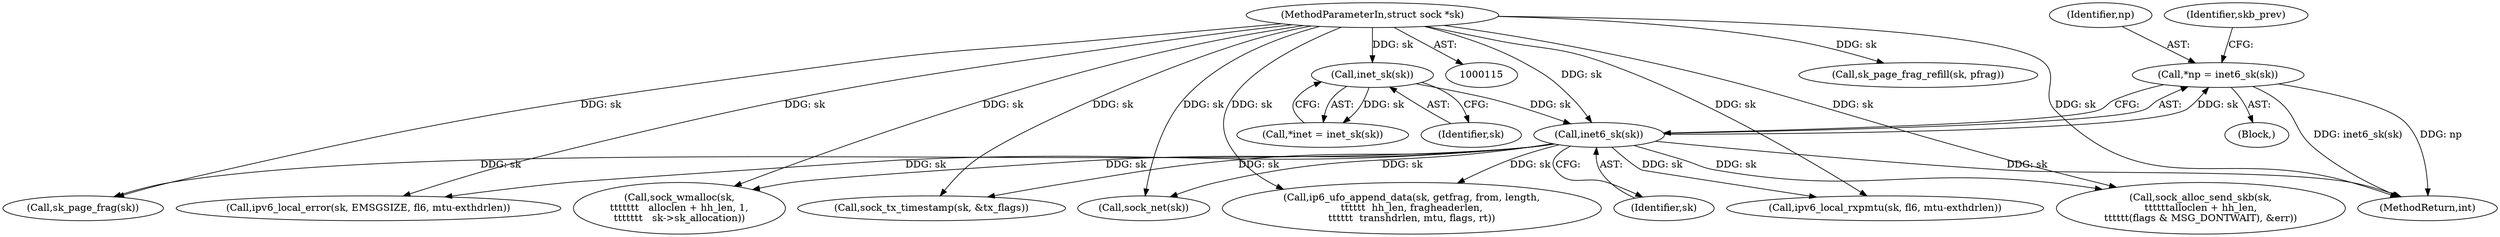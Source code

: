 digraph "0_linux_2811ebac2521ceac84f2bdae402455baa6a7fb47@pointer" {
"1000135" [label="(Call,*np = inet6_sk(sk))"];
"1000137" [label="(Call,inet6_sk(sk))"];
"1000132" [label="(Call,inet_sk(sk))"];
"1000116" [label="(MethodParameterIn,struct sock *sk)"];
"1000137" [label="(Call,inet6_sk(sk))"];
"1000136" [label="(Identifier,np)"];
"1000143" [label="(Identifier,skb_prev)"];
"1001325" [label="(Call,sock_net(sk))"];
"1001190" [label="(Call,sk_page_frag_refill(sk, pfrag))"];
"1000133" [label="(Identifier,sk)"];
"1001182" [label="(Call,sk_page_frag(sk))"];
"1000116" [label="(MethodParameterIn,struct sock *sk)"];
"1000132" [label="(Call,inet_sk(sk))"];
"1000628" [label="(Call,ipv6_local_error(sk, EMSGSIZE, fl6, mtu-exthdrlen))"];
"1000940" [label="(Call,sock_wmalloc(sk,\n\t\t\t\t\t\t\t   alloclen + hh_len, 1,\n\t\t\t\t\t\t\t   sk->sk_allocation))"];
"1001333" [label="(MethodReturn,int)"];
"1000644" [label="(Call,sock_tx_timestamp(sk, &tx_flags))"];
"1000135" [label="(Call,*np = inet6_sk(sk))"];
"1000701" [label="(Call,ip6_ufo_append_data(sk, getfrag, from, length,\n\t\t\t\t\t\t  hh_len, fragheaderlen,\n\t\t\t\t\t\t  transhdrlen, mtu, flags, rt))"];
"1000675" [label="(Call,ipv6_local_rxpmtu(sk, fl6, mtu-exthdrlen))"];
"1000138" [label="(Identifier,sk)"];
"1000911" [label="(Call,sock_alloc_send_skb(sk,\n\t\t\t\t\t\talloclen + hh_len,\n\t\t\t\t\t\t(flags & MSG_DONTWAIT), &err))"];
"1000130" [label="(Call,*inet = inet_sk(sk))"];
"1000128" [label="(Block,)"];
"1000135" -> "1000128"  [label="AST: "];
"1000135" -> "1000137"  [label="CFG: "];
"1000136" -> "1000135"  [label="AST: "];
"1000137" -> "1000135"  [label="AST: "];
"1000143" -> "1000135"  [label="CFG: "];
"1000135" -> "1001333"  [label="DDG: np"];
"1000135" -> "1001333"  [label="DDG: inet6_sk(sk)"];
"1000137" -> "1000135"  [label="DDG: sk"];
"1000137" -> "1000138"  [label="CFG: "];
"1000138" -> "1000137"  [label="AST: "];
"1000137" -> "1001333"  [label="DDG: sk"];
"1000132" -> "1000137"  [label="DDG: sk"];
"1000116" -> "1000137"  [label="DDG: sk"];
"1000137" -> "1000628"  [label="DDG: sk"];
"1000137" -> "1000644"  [label="DDG: sk"];
"1000137" -> "1000675"  [label="DDG: sk"];
"1000137" -> "1000701"  [label="DDG: sk"];
"1000137" -> "1000911"  [label="DDG: sk"];
"1000137" -> "1000940"  [label="DDG: sk"];
"1000137" -> "1001182"  [label="DDG: sk"];
"1000137" -> "1001325"  [label="DDG: sk"];
"1000132" -> "1000130"  [label="AST: "];
"1000132" -> "1000133"  [label="CFG: "];
"1000133" -> "1000132"  [label="AST: "];
"1000130" -> "1000132"  [label="CFG: "];
"1000132" -> "1000130"  [label="DDG: sk"];
"1000116" -> "1000132"  [label="DDG: sk"];
"1000116" -> "1000115"  [label="AST: "];
"1000116" -> "1001333"  [label="DDG: sk"];
"1000116" -> "1000628"  [label="DDG: sk"];
"1000116" -> "1000644"  [label="DDG: sk"];
"1000116" -> "1000675"  [label="DDG: sk"];
"1000116" -> "1000701"  [label="DDG: sk"];
"1000116" -> "1000911"  [label="DDG: sk"];
"1000116" -> "1000940"  [label="DDG: sk"];
"1000116" -> "1001182"  [label="DDG: sk"];
"1000116" -> "1001190"  [label="DDG: sk"];
"1000116" -> "1001325"  [label="DDG: sk"];
}
